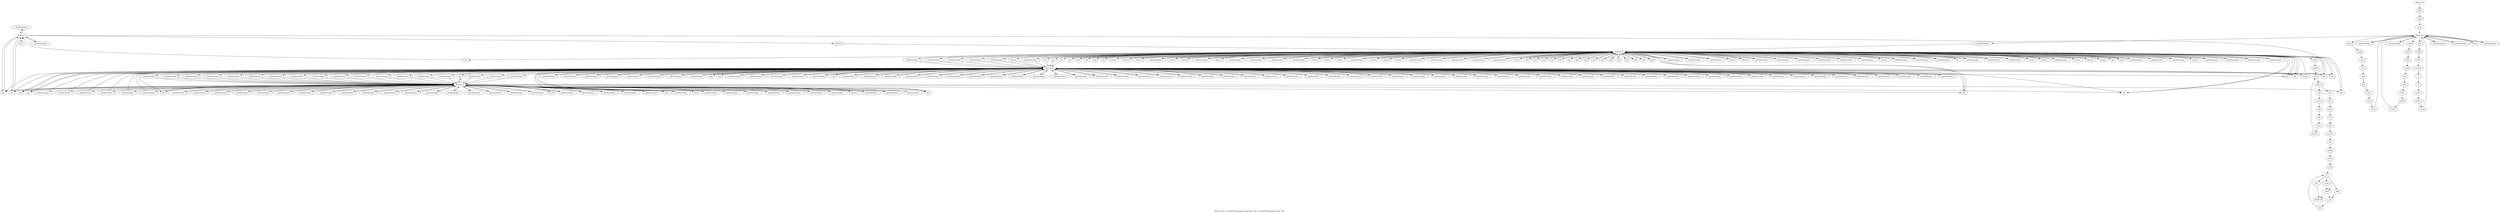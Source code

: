 digraph "DFG for 'file curve25519-donnabad.c line 854 to file curve25519-donnabad.c line 726 '  "{
label="DFG for 'file curve25519-donnabad.c line 854 to file curve25519-donnabad.c line 726 ' ";
node_7076[shape=octagon,style=solid,label="getelementptr"]
node_7307[shape=ellipse,style=dashed,label="Memory 3"]
"node_7076"->"node_7307"
node_7075[shape=octagon,style=solid,label="phi"]
"node_7075"->"node_7307"
node_7074[shape=octagon,style=solid,label="store"]
node_7377[shape=ellipse,style=dashed,label="Memory 5"]
"node_7074"->"node_7377"
node_7073[shape=octagon,style=solid,label="trunc"]
node_7072[shape=ellipse,style=solid,label="conv11"]
"node_7073"->"node_7072"
"node_7072"->"node_7074"
node_7071[shape=ellipse,style=dashed,label="Memory 6"]
node_7079[shape=octagon,style=solid,label="phi"]
"node_7071"->"node_7079"
node_7080[shape=octagon,style=solid,label="getelementptr"]
"node_7071"->"node_7080"
node_7082[shape=octagon,style=solid,label="phi"]
"node_7071"->"node_7082"
node_7085[shape=octagon,style=solid,label="getelementptr"]
"node_7071"->"node_7085"
node_7091[shape=octagon,style=solid,label="phi"]
"node_7071"->"node_7091"
node_7100[shape=octagon,style=solid,label="getelementptr"]
"node_7071"->"node_7100"
node_7147[shape=octagon,style=solid,label="getelementptr"]
"node_7071"->"node_7147"
node_7149[shape=octagon,style=solid,label="getelementptr"]
"node_7071"->"node_7149"
node_7323[shape=octagon,style=solid,label="phi"]
"node_7071"->"node_7323"
node_7324[shape=octagon,style=solid,label="getelementptr"]
"node_7071"->"node_7324"
node_7326[shape=octagon,style=solid,label="getelementptr"]
"node_7071"->"node_7326"
node_7329[shape=octagon,style=solid,label="getelementptr"]
"node_7071"->"node_7329"
node_7332[shape=octagon,style=solid,label="bitcast"]
"node_7071"->"node_7332"
node_7334[shape=octagon,style=solid,label="getelementptr"]
"node_7071"->"node_7334"
node_7335[shape=octagon,style=solid,label="getelementptr"]
"node_7071"->"node_7335"
node_7336[shape=octagon,style=solid,label="getelementptr"]
"node_7071"->"node_7336"
node_7337[shape=octagon,style=solid,label="getelementptr"]
"node_7071"->"node_7337"
node_7339[shape=octagon,style=solid,label="getelementptr"]
"node_7071"->"node_7339"
node_7340[shape=octagon,style=solid,label="getelementptr"]
"node_7071"->"node_7340"
node_7341[shape=octagon,style=solid,label="phi"]
"node_7071"->"node_7341"
node_7346[shape=octagon,style=solid,label="getelementptr"]
"node_7071"->"node_7346"
node_7349[shape=octagon,style=solid,label="getelementptr"]
"node_7071"->"node_7349"
node_7350[shape=octagon,style=solid,label="getelementptr"]
"node_7071"->"node_7350"
node_7352[shape=octagon,style=solid,label="phi"]
"node_7071"->"node_7352"
node_7374[shape=octagon,style=solid,label="phi"]
"node_7071"->"node_7374"
node_7381[shape=octagon,style=solid,label="phi"]
"node_7071"->"node_7381"
node_7382[shape=octagon,style=solid,label="phi"]
"node_7071"->"node_7382"
node_7168[shape=octagon,style=solid,label="getelementptr"]
"node_7071"->"node_7168"
node_7170[shape=octagon,style=solid,label="getelementptr"]
"node_7071"->"node_7170"
node_7173[shape=octagon,style=solid,label="getelementptr"]
"node_7071"->"node_7173"
node_7176[shape=octagon,style=solid,label="getelementptr"]
"node_7071"->"node_7176"
node_7177[shape=octagon,style=solid,label="getelementptr"]
"node_7071"->"node_7177"
node_7178[shape=octagon,style=solid,label="getelementptr"]
"node_7071"->"node_7178"
node_7180[shape=octagon,style=solid,label="getelementptr"]
"node_7071"->"node_7180"
node_7181[shape=octagon,style=solid,label="getelementptr"]
"node_7071"->"node_7181"
node_7183[shape=octagon,style=solid,label="getelementptr"]
"node_7071"->"node_7183"
node_7186[shape=octagon,style=solid,label="getelementptr"]
"node_7071"->"node_7186"
node_7196[shape=octagon,style=solid,label="getelementptr"]
"node_7071"->"node_7196"
node_7203[shape=octagon,style=solid,label="getelementptr"]
"node_7071"->"node_7203"
node_7205[shape=octagon,style=solid,label="getelementptr"]
"node_7071"->"node_7205"
node_7207[shape=octagon,style=solid,label="getelementptr"]
"node_7071"->"node_7207"
node_7216[shape=octagon,style=solid,label="getelementptr"]
"node_7071"->"node_7216"
node_7217[shape=octagon,style=solid,label="phi"]
"node_7071"->"node_7217"
node_7226[shape=octagon,style=solid,label="getelementptr"]
"node_7071"->"node_7226"
node_7228[shape=octagon,style=solid,label="getelementptr"]
"node_7071"->"node_7228"
node_7231[shape=octagon,style=solid,label="getelementptr"]
"node_7071"->"node_7231"
node_7238[shape=octagon,style=solid,label="getelementptr"]
"node_7071"->"node_7238"
node_7240[shape=octagon,style=solid,label="getelementptr"]
"node_7071"->"node_7240"
node_7243[shape=octagon,style=solid,label="getelementptr"]
"node_7071"->"node_7243"
node_7256[shape=octagon,style=solid,label="getelementptr"]
"node_7071"->"node_7256"
node_7269[shape=octagon,style=solid,label="phi"]
"node_7071"->"node_7269"
node_7271[shape=octagon,style=solid,label="getelementptr"]
"node_7071"->"node_7271"
node_7277[shape=octagon,style=solid,label="phi"]
"node_7071"->"node_7277"
node_7308[shape=octagon,style=solid,label="phi"]
"node_7071"->"node_7308"
node_7070[shape=ellipse,style=dashed,label="Memory 4"]
node_7077[shape=octagon,style=solid,label="getelementptr"]
"node_7070"->"node_7077"
node_7081[shape=octagon,style=solid,label="getelementptr"]
"node_7070"->"node_7081"
"node_7070"->"node_7082"
node_7083[shape=octagon,style=solid,label="getelementptr"]
"node_7070"->"node_7083"
node_7087[shape=octagon,style=solid,label="getelementptr"]
"node_7070"->"node_7087"
node_7089[shape=octagon,style=solid,label="phi"]
"node_7070"->"node_7089"
"node_7070"->"node_7091"
node_7094[shape=octagon,style=solid,label="getelementptr"]
"node_7070"->"node_7094"
node_7095[shape=octagon,style=solid,label="getelementptr"]
"node_7070"->"node_7095"
node_7096[shape=octagon,style=solid,label="getelementptr"]
"node_7070"->"node_7096"
node_7097[shape=octagon,style=solid,label="getelementptr"]
"node_7070"->"node_7097"
node_7098[shape=octagon,style=solid,label="getelementptr"]
"node_7070"->"node_7098"
node_7099[shape=octagon,style=solid,label="getelementptr"]
"node_7070"->"node_7099"
node_7148[shape=octagon,style=solid,label="getelementptr"]
"node_7070"->"node_7148"
"node_7070"->"node_7323"
node_7338[shape=octagon,style=solid,label="phi"]
"node_7070"->"node_7338"
"node_7070"->"node_7341"
"node_7070"->"node_7352"
"node_7070"->"node_7374"
node_7378[shape=octagon,style=solid,label="phi"]
"node_7070"->"node_7378"
node_7380[shape=octagon,style=solid,label="phi"]
"node_7070"->"node_7380"
"node_7070"->"node_7381"
"node_7070"->"node_7382"
node_7166[shape=octagon,style=solid,label="bitcast"]
"node_7070"->"node_7166"
node_7169[shape=octagon,style=solid,label="getelementptr"]
"node_7070"->"node_7169"
node_7171[shape=octagon,style=solid,label="getelementptr"]
"node_7070"->"node_7171"
node_7172[shape=octagon,style=solid,label="getelementptr"]
"node_7070"->"node_7172"
node_7174[shape=octagon,style=solid,label="getelementptr"]
"node_7070"->"node_7174"
node_7179[shape=octagon,style=solid,label="getelementptr"]
"node_7070"->"node_7179"
node_7182[shape=octagon,style=solid,label="getelementptr"]
"node_7070"->"node_7182"
node_7184[shape=octagon,style=solid,label="phi"]
"node_7070"->"node_7184"
node_7185[shape=octagon,style=solid,label="getelementptr"]
"node_7070"->"node_7185"
node_7187[shape=octagon,style=solid,label="getelementptr"]
"node_7070"->"node_7187"
node_7188[shape=octagon,style=solid,label="getelementptr"]
"node_7070"->"node_7188"
node_7189[shape=octagon,style=solid,label="getelementptr"]
"node_7070"->"node_7189"
node_7190[shape=octagon,style=solid,label="getelementptr"]
"node_7070"->"node_7190"
node_7191[shape=octagon,style=solid,label="getelementptr"]
"node_7070"->"node_7191"
node_7192[shape=octagon,style=solid,label="getelementptr"]
"node_7070"->"node_7192"
node_7193[shape=octagon,style=solid,label="getelementptr"]
"node_7070"->"node_7193"
node_7194[shape=octagon,style=solid,label="getelementptr"]
"node_7070"->"node_7194"
node_7195[shape=octagon,style=solid,label="getelementptr"]
"node_7070"->"node_7195"
node_7197[shape=octagon,style=solid,label="getelementptr"]
"node_7070"->"node_7197"
node_7198[shape=octagon,style=solid,label="getelementptr"]
"node_7070"->"node_7198"
node_7199[shape=octagon,style=solid,label="getelementptr"]
"node_7070"->"node_7199"
node_7200[shape=octagon,style=solid,label="getelementptr"]
"node_7070"->"node_7200"
node_7201[shape=octagon,style=solid,label="getelementptr"]
"node_7070"->"node_7201"
node_7202[shape=octagon,style=solid,label="getelementptr"]
"node_7070"->"node_7202"
node_7204[shape=octagon,style=solid,label="getelementptr"]
"node_7070"->"node_7204"
node_7206[shape=octagon,style=solid,label="getelementptr"]
"node_7070"->"node_7206"
node_7208[shape=octagon,style=solid,label="getelementptr"]
"node_7070"->"node_7208"
node_7209[shape=octagon,style=solid,label="getelementptr"]
"node_7070"->"node_7209"
node_7210[shape=octagon,style=solid,label="getelementptr"]
"node_7070"->"node_7210"
node_7211[shape=octagon,style=solid,label="getelementptr"]
"node_7070"->"node_7211"
node_7212[shape=octagon,style=solid,label="getelementptr"]
"node_7070"->"node_7212"
node_7213[shape=octagon,style=solid,label="getelementptr"]
"node_7070"->"node_7213"
node_7214[shape=octagon,style=solid,label="getelementptr"]
"node_7070"->"node_7214"
node_7215[shape=octagon,style=solid,label="getelementptr"]
"node_7070"->"node_7215"
node_7218[shape=octagon,style=solid,label="getelementptr"]
"node_7070"->"node_7218"
node_7219[shape=octagon,style=solid,label="getelementptr"]
"node_7070"->"node_7219"
node_7220[shape=octagon,style=solid,label="getelementptr"]
"node_7070"->"node_7220"
node_7221[shape=octagon,style=solid,label="getelementptr"]
"node_7070"->"node_7221"
node_7222[shape=octagon,style=solid,label="getelementptr"]
"node_7070"->"node_7222"
node_7223[shape=octagon,style=solid,label="getelementptr"]
"node_7070"->"node_7223"
node_7224[shape=octagon,style=solid,label="getelementptr"]
"node_7070"->"node_7224"
node_7225[shape=octagon,style=solid,label="getelementptr"]
"node_7070"->"node_7225"
node_7227[shape=octagon,style=solid,label="getelementptr"]
"node_7070"->"node_7227"
node_7230[shape=octagon,style=solid,label="getelementptr"]
"node_7070"->"node_7230"
node_7232[shape=octagon,style=solid,label="getelementptr"]
"node_7070"->"node_7232"
node_7233[shape=octagon,style=solid,label="getelementptr"]
"node_7070"->"node_7233"
node_7234[shape=octagon,style=solid,label="getelementptr"]
"node_7070"->"node_7234"
node_7235[shape=octagon,style=solid,label="getelementptr"]
"node_7070"->"node_7235"
node_7236[shape=octagon,style=solid,label="getelementptr"]
"node_7070"->"node_7236"
node_7237[shape=octagon,style=solid,label="getelementptr"]
"node_7070"->"node_7237"
node_7239[shape=octagon,style=solid,label="getelementptr"]
"node_7070"->"node_7239"
node_7242[shape=octagon,style=solid,label="getelementptr"]
"node_7070"->"node_7242"
node_7244[shape=octagon,style=solid,label="getelementptr"]
"node_7070"->"node_7244"
node_7245[shape=octagon,style=solid,label="getelementptr"]
"node_7070"->"node_7245"
node_7246[shape=octagon,style=solid,label="getelementptr"]
"node_7070"->"node_7246"
node_7247[shape=octagon,style=solid,label="getelementptr"]
"node_7070"->"node_7247"
node_7248[shape=octagon,style=solid,label="getelementptr"]
"node_7070"->"node_7248"
node_7249[shape=octagon,style=solid,label="getelementptr"]
"node_7070"->"node_7249"
node_7250[shape=octagon,style=solid,label="getelementptr"]
"node_7070"->"node_7250"
node_7251[shape=octagon,style=solid,label="getelementptr"]
"node_7070"->"node_7251"
node_7252[shape=octagon,style=solid,label="getelementptr"]
"node_7070"->"node_7252"
node_7253[shape=octagon,style=solid,label="getelementptr"]
"node_7070"->"node_7253"
node_7254[shape=octagon,style=solid,label="getelementptr"]
"node_7070"->"node_7254"
node_7255[shape=octagon,style=solid,label="getelementptr"]
"node_7070"->"node_7255"
node_7258[shape=octagon,style=solid,label="getelementptr"]
"node_7070"->"node_7258"
node_7259[shape=octagon,style=solid,label="getelementptr"]
"node_7070"->"node_7259"
node_7260[shape=octagon,style=solid,label="getelementptr"]
"node_7070"->"node_7260"
node_7261[shape=octagon,style=solid,label="getelementptr"]
"node_7070"->"node_7261"
node_7262[shape=octagon,style=solid,label="getelementptr"]
"node_7070"->"node_7262"
node_7263[shape=octagon,style=solid,label="getelementptr"]
"node_7070"->"node_7263"
node_7264[shape=octagon,style=solid,label="getelementptr"]
"node_7070"->"node_7264"
node_7265[shape=octagon,style=solid,label="getelementptr"]
"node_7070"->"node_7265"
node_7267[shape=octagon,style=solid,label="getelementptr"]
"node_7070"->"node_7267"
node_7268[shape=octagon,style=solid,label="getelementptr"]
"node_7070"->"node_7268"
node_7270[shape=octagon,style=solid,label="getelementptr"]
"node_7070"->"node_7270"
node_7275[shape=octagon,style=solid,label="phi"]
"node_7070"->"node_7275"
"node_7070"->"node_7277"
node_7310[shape=octagon,style=solid,label="phi"]
"node_7070"->"node_7310"
"node_7077"->"node_7070"
node_7078[shape=octagon,style=solid,label="getelementptr"]
"node_7078"->"node_7377"
"node_7079"->"node_7071"
"node_7080"->"node_7071"
"node_7081"->"node_7070"
"node_7082"->"node_7071"
"node_7083"->"node_7071"
node_7084[shape=octagon,style=solid,label="getelementptr"]
"node_7084"->"node_7307"
"node_7085"->"node_7070"
node_7086[shape=octagon,style=solid,label="phi"]
"node_7086"->"node_7307"
"node_7087"->"node_7071"
node_7088[shape=octagon,style=solid,label="phi"]
node_7102[shape=ellipse,style=dashed,label="Memory 8"]
"node_7088"->"node_7102"
"node_7089"->"node_7102"
node_7090[shape=octagon,style=solid,label="phi"]
"node_7090"->"node_7102"
"node_7091"->"node_7102"
node_7092[shape=octagon,style=solid,label="phi"]
"node_7092"->"node_7102"
node_7093[shape=octagon,style=solid,label="phi"]
"node_7093"->"node_7102"
"node_7094"->"node_7070"
"node_7095"->"node_7070"
"node_7096"->"node_7070"
"node_7097"->"node_7071"
"node_7098"->"node_7070"
"node_7099"->"node_7070"
"node_7100"->"node_7071"
node_7101[shape=octagon,style=solid,label="phi"]
"node_7101"->"node_7102"
"node_7102"->"node_7086"
"node_7102"->"node_7088"
"node_7102"->"node_7089"
"node_7102"->"node_7090"
"node_7102"->"node_7091"
"node_7102"->"node_7092"
"node_7102"->"node_7093"
"node_7102"->"node_7101"
node_7103[shape=octagon,style=solid,label="bitcast"]
"node_7102"->"node_7103"
node_7104[shape=octagon,style=solid,label="bitcast"]
"node_7102"->"node_7104"
node_7105[shape=octagon,style=solid,label="bitcast"]
"node_7102"->"node_7105"
node_7106[shape=octagon,style=solid,label="getelementptr"]
"node_7102"->"node_7106"
node_7107[shape=octagon,style=solid,label="bitcast"]
"node_7102"->"node_7107"
node_7108[shape=octagon,style=solid,label="bitcast"]
"node_7102"->"node_7108"
node_7109[shape=octagon,style=solid,label="getelementptr"]
"node_7102"->"node_7109"
node_7110[shape=octagon,style=solid,label="bitcast"]
"node_7102"->"node_7110"
node_7111[shape=octagon,style=solid,label="getelementptr"]
"node_7102"->"node_7111"
node_7112[shape=octagon,style=solid,label="getelementptr"]
"node_7102"->"node_7112"
node_7113[shape=octagon,style=solid,label="getelementptr"]
"node_7102"->"node_7113"
node_7114[shape=octagon,style=solid,label="getelementptr"]
"node_7102"->"node_7114"
node_7115[shape=octagon,style=solid,label="bitcast"]
"node_7102"->"node_7115"
node_7116[shape=octagon,style=solid,label="bitcast"]
"node_7102"->"node_7116"
node_7117[shape=octagon,style=solid,label="bitcast"]
"node_7102"->"node_7117"
node_7118[shape=octagon,style=solid,label="getelementptr"]
"node_7102"->"node_7118"
node_7119[shape=octagon,style=solid,label="bitcast"]
"node_7102"->"node_7119"
node_7120[shape=octagon,style=solid,label="bitcast"]
"node_7102"->"node_7120"
node_7121[shape=octagon,style=solid,label="bitcast"]
"node_7102"->"node_7121"
node_7122[shape=octagon,style=solid,label="getelementptr"]
"node_7102"->"node_7122"
node_7123[shape=octagon,style=solid,label="getelementptr"]
"node_7102"->"node_7123"
node_7124[shape=octagon,style=solid,label="getelementptr"]
"node_7102"->"node_7124"
node_7125[shape=octagon,style=solid,label="getelementptr"]
"node_7102"->"node_7125"
node_7126[shape=octagon,style=solid,label="getelementptr"]
"node_7102"->"node_7126"
node_7127[shape=octagon,style=solid,label="bitcast"]
"node_7102"->"node_7127"
node_7128[shape=octagon,style=solid,label="phi"]
"node_7102"->"node_7128"
node_7129[shape=octagon,style=solid,label="phi"]
"node_7102"->"node_7129"
node_7130[shape=octagon,style=solid,label="phi"]
"node_7102"->"node_7130"
node_7131[shape=octagon,style=solid,label="phi"]
"node_7102"->"node_7131"
node_7132[shape=octagon,style=solid,label="phi"]
"node_7102"->"node_7132"
node_7133[shape=octagon,style=solid,label="phi"]
"node_7102"->"node_7133"
node_7134[shape=octagon,style=solid,label="phi"]
"node_7102"->"node_7134"
node_7135[shape=octagon,style=solid,label="phi"]
"node_7102"->"node_7135"
node_7136[shape=octagon,style=solid,label="phi"]
"node_7102"->"node_7136"
node_7137[shape=octagon,style=solid,label="phi"]
"node_7102"->"node_7137"
node_7138[shape=octagon,style=solid,label="phi"]
"node_7102"->"node_7138"
node_7139[shape=octagon,style=solid,label="phi"]
"node_7102"->"node_7139"
node_7140[shape=octagon,style=solid,label="phi"]
"node_7102"->"node_7140"
node_7141[shape=octagon,style=solid,label="phi"]
"node_7102"->"node_7141"
node_7142[shape=octagon,style=solid,label="phi"]
"node_7102"->"node_7142"
node_7143[shape=octagon,style=solid,label="phi"]
"node_7102"->"node_7143"
node_7146[shape=octagon,style=solid,label="load"]
"node_7102"->"node_7146"
node_7314[shape=octagon,style=solid,label="getelementptr"]
"node_7102"->"node_7314"
node_7315[shape=octagon,style=solid,label="getelementptr"]
"node_7102"->"node_7315"
node_7316[shape=octagon,style=solid,label="getelementptr"]
"node_7102"->"node_7316"
node_7317[shape=octagon,style=solid,label="bitcast"]
"node_7102"->"node_7317"
node_7318[shape=octagon,style=solid,label="bitcast"]
"node_7102"->"node_7318"
node_7319[shape=octagon,style=solid,label="getelementptr"]
"node_7102"->"node_7319"
node_7320[shape=octagon,style=solid,label="getelementptr"]
"node_7102"->"node_7320"
node_7321[shape=octagon,style=solid,label="getelementptr"]
"node_7102"->"node_7321"
node_7322[shape=octagon,style=solid,label="getelementptr"]
"node_7102"->"node_7322"
node_7325[shape=octagon,style=solid,label="getelementptr"]
"node_7102"->"node_7325"
node_7327[shape=octagon,style=solid,label="getelementptr"]
"node_7102"->"node_7327"
node_7328[shape=octagon,style=solid,label="getelementptr"]
"node_7102"->"node_7328"
node_7330[shape=octagon,style=solid,label="getelementptr"]
"node_7102"->"node_7330"
node_7331[shape=octagon,style=solid,label="getelementptr"]
"node_7102"->"node_7331"
node_7333[shape=octagon,style=solid,label="bitcast"]
"node_7102"->"node_7333"
"node_7102"->"node_7338"
node_7342[shape=octagon,style=solid,label="getelementptr"]
"node_7102"->"node_7342"
node_7343[shape=octagon,style=solid,label="getelementptr"]
"node_7102"->"node_7343"
node_7344[shape=octagon,style=solid,label="bitcast"]
"node_7102"->"node_7344"
node_7345[shape=octagon,style=solid,label="getelementptr"]
"node_7102"->"node_7345"
node_7347[shape=octagon,style=solid,label="getelementptr"]
"node_7102"->"node_7347"
node_7348[shape=octagon,style=solid,label="getelementptr"]
"node_7102"->"node_7348"
node_7351[shape=octagon,style=solid,label="getelementptr"]
"node_7102"->"node_7351"
node_7353[shape=octagon,style=solid,label="phi"]
"node_7102"->"node_7353"
node_7354[shape=octagon,style=solid,label="getelementptr"]
"node_7102"->"node_7354"
node_7355[shape=octagon,style=solid,label="getelementptr"]
"node_7102"->"node_7355"
node_7356[shape=octagon,style=solid,label="getelementptr"]
"node_7102"->"node_7356"
node_7357[shape=octagon,style=solid,label="bitcast"]
"node_7102"->"node_7357"
node_7373[shape=octagon,style=solid,label="bitcast"]
"node_7102"->"node_7373"
"node_7102"->"node_7374"
node_7375[shape=octagon,style=solid,label="getelementptr"]
"node_7102"->"node_7375"
node_7376[shape=octagon,style=solid,label="bitcast"]
"node_7102"->"node_7376"
node_7165[shape=octagon,style=solid,label="bitcast"]
"node_7102"->"node_7165"
node_7167[shape=octagon,style=solid,label="bitcast"]
"node_7102"->"node_7167"
node_7175[shape=octagon,style=solid,label="phi"]
"node_7102"->"node_7175"
node_7229[shape=octagon,style=solid,label="phi"]
"node_7102"->"node_7229"
node_7257[shape=octagon,style=solid,label="phi"]
"node_7102"->"node_7257"
node_7266[shape=octagon,style=solid,label="phi"]
"node_7102"->"node_7266"
node_7272[shape=octagon,style=solid,label="phi"]
"node_7102"->"node_7272"
node_7273[shape=octagon,style=solid,label="getelementptr"]
"node_7102"->"node_7273"
node_7274[shape=octagon,style=solid,label="getelementptr"]
"node_7102"->"node_7274"
"node_7102"->"node_7275"
node_7276[shape=octagon,style=solid,label="getelementptr"]
"node_7102"->"node_7276"
node_7278[shape=octagon,style=solid,label="bitcast"]
"node_7102"->"node_7278"
"node_7102"->"node_7308"
node_7309[shape=octagon,style=solid,label="getelementptr"]
"node_7102"->"node_7309"
"node_7102"->"node_7310"
node_7311[shape=octagon,style=solid,label="getelementptr"]
"node_7102"->"node_7311"
node_7312[shape=octagon,style=solid,label="getelementptr"]
"node_7102"->"node_7312"
node_7313[shape=octagon,style=solid,label="getelementptr"]
"node_7102"->"node_7313"
"node_7103"->"node_7102"
"node_7104"->"node_7102"
"node_7105"->"node_7102"
"node_7106"->"node_7102"
"node_7107"->"node_7102"
"node_7108"->"node_7102"
"node_7109"->"node_7102"
"node_7110"->"node_7102"
"node_7111"->"node_7102"
"node_7112"->"node_7102"
"node_7113"->"node_7102"
"node_7114"->"node_7102"
"node_7115"->"node_7102"
"node_7116"->"node_7102"
"node_7117"->"node_7102"
"node_7118"->"node_7102"
"node_7119"->"node_7102"
"node_7120"->"node_7102"
"node_7121"->"node_7102"
"node_7122"->"node_7102"
"node_7123"->"node_7102"
"node_7124"->"node_7102"
"node_7125"->"node_7102"
"node_7126"->"node_7102"
"node_7127"->"node_7102"
"node_7128"->"node_7102"
"node_7129"->"node_7102"
"node_7130"->"node_7102"
"node_7131"->"node_7102"
"node_7132"->"node_7102"
"node_7133"->"node_7102"
"node_7134"->"node_7102"
"node_7135"->"node_7102"
"node_7136"->"node_7102"
"node_7137"->"node_7102"
"node_7138"->"node_7102"
"node_7139"->"node_7102"
"node_7140"->"node_7102"
"node_7141"->"node_7102"
"node_7142"->"node_7102"
"node_7143"->"node_7102"
node_7144[shape=octagon,style=solid,label="getelementptr"]
"node_7144"->"node_7102"
node_7145[shape=ellipse,style=solid,label="tmp23"]
node_7151[shape=octagon,style=solid,label="phi"]
"node_7145"->"node_7151"
"node_7146"->"node_7145"
"node_7147"->"node_7071"
"node_7148"->"node_7070"
"node_7149"->"node_7071"
node_7150[shape=ellipse,style=solid,label="byte.0"]
node_7157[shape=octagon,style=solid,label="zext"]
"node_7150"->"node_7157"
node_7159[shape=octagon,style=solid,label="zext"]
"node_7150"->"node_7159"
"node_7314"->"node_7102"
"node_7315"->"node_7102"
"node_7316"->"node_7102"
"node_7317"->"node_7102"
"node_7318"->"node_7102"
"node_7319"->"node_7102"
"node_7320"->"node_7102"
"node_7321"->"node_7102"
"node_7322"->"node_7102"
"node_7323"->"node_7307"
"node_7324"->"node_7071"
"node_7325"->"node_7070"
"node_7326"->"node_7071"
"node_7327"->"node_7070"
"node_7328"->"node_7070"
"node_7329"->"node_7071"
"node_7330"->"node_7070"
"node_7331"->"node_7070"
"node_7332"->"node_7071"
"node_7333"->"node_7070"
"node_7334"->"node_7071"
"node_7335"->"node_7071"
"node_7336"->"node_7071"
"node_7337"->"node_7071"
"node_7338"->"node_7102"
"node_7339"->"node_7071"
"node_7340"->"node_7071"
"node_7341"->"node_7070"
"node_7342"->"node_7102"
"node_7343"->"node_7102"
"node_7344"->"node_7102"
"node_7345"->"node_7102"
"node_7346"->"node_7071"
"node_7347"->"node_7102"
"node_7348"->"node_7102"
"node_7349"->"node_7071"
"node_7350"->"node_7071"
"node_7351"->"node_7070"
"node_7352"->"node_7070"
"node_7353"->"node_7102"
"node_7354"->"node_7102"
"node_7355"->"node_7102"
"node_7356"->"node_7102"
"node_7357"->"node_7102"
node_7358[shape=ellipse,style=dashed,label="Memory 0"]
node_7360[shape=octagon,style=solid,label="load"]
"node_7358"->"node_7360"
node_7359[shape=ellipse,style=solid,label="tmp3"]
node_7279[shape=octagon,style=solid,label="store"]
"node_7359"->"node_7279"
"node_7360"->"node_7359"
node_7361[shape=octagon,style=solid,label="getelementptr"]
"node_7361"->"node_7377"
node_7362[shape=ellipse,style=solid,label="cmp"]
node_7365[shape=ellipse,style=solid,label="i.0"]
"node_7362"->"node_7365" [style=dashed]
node_7369[shape=ellipse,style=solid,label="cmp1"]
"node_7362"->"node_7369" [style=dashed]
node_7363[shape=octagon,style=solid,label="icmp"]
"node_7363"->"node_7362"
node_7364[shape=ellipse,style=solid,label="iswap"]
"node_7364"->"node_7363"
node_7368[shape=octagon,style=solid,label="add"]
"node_7365"->"node_7368"
node_7370[shape=octagon,style=solid,label="icmp"]
"node_7365"->"node_7370"
node_7372[shape=octagon,style=solid,label="zext"]
"node_7365"->"node_7372"
node_7366[shape=octagon,style=solid,label="phi"]
"node_7366"->"node_7365"
node_7367[shape=ellipse,style=solid,label="inc"]
"node_7367"->"node_7366"
"node_7368"->"node_7367"
"node_7369"->"node_7367" [style=dashed]
node_7371[shape=ellipse,style=solid,label="idxprom7"]
"node_7369"->"node_7371" [style=dashed]
"node_7370"->"node_7369"
"node_7372"->"node_7371"
"node_7373"->"node_7102"
"node_7374"->"node_7102"
"node_7375"->"node_7102"
"node_7376"->"node_7102"
"node_7377"->"node_7078"
"node_7377"->"node_7144"
"node_7377"->"node_7361"
node_7379[shape=octagon,style=solid,label="phi"]
"node_7377"->"node_7379"
node_7280[shape=octagon,style=solid,label="getelementptr"]
"node_7377"->"node_7280"
node_7282[shape=octagon,style=solid,label="load"]
"node_7377"->"node_7282"
node_7290[shape=octagon,style=solid,label="getelementptr"]
"node_7377"->"node_7290"
node_7292[shape=octagon,style=solid,label="load"]
"node_7377"->"node_7292"
node_7300[shape=octagon,style=solid,label="getelementptr"]
"node_7377"->"node_7300"
node_7302[shape=octagon,style=solid,label="load"]
"node_7377"->"node_7302"
"node_7378"->"node_7070"
"node_7379"->"node_7377"
"node_7380"->"node_7070"
"node_7381"->"node_7307"
"node_7382"->"node_7070"
"node_7151"->"node_7150"
node_7152[shape=ellipse,style=solid,label="conv13"]
"node_7152"->"node_7151"
node_7153[shape=octagon,style=solid,label="trunc"]
"node_7153"->"node_7152"
node_7154[shape=ellipse,style=solid,label="shl"]
"node_7154"->"node_7153"
node_7155[shape=octagon,style=solid,label="shl"]
"node_7155"->"node_7154"
node_7156[shape=ellipse,style=solid,label="conv12"]
"node_7156"->"node_7155"
"node_7157"->"node_7156"
node_7158[shape=ellipse,style=solid,label="conv"]
node_7161[shape=octagon,style=solid,label="ashr"]
"node_7158"->"node_7161"
"node_7159"->"node_7158"
node_7160[shape=ellipse,style=solid,label="shr"]
node_7163[shape=octagon,style=solid,label="sext"]
"node_7160"->"node_7163"
"node_7161"->"node_7160"
node_7162[shape=ellipse,style=solid,label="conv11"]
node_7241[shape=octagon,style=solid,label="phi"]
"node_7162"->"node_7241"
"node_7163"->"node_7162"
node_7164[shape=octagon,style=solid,label="bitcast"]
"node_7164"->"node_7102"
"node_7165"->"node_7102"
"node_7166"->"node_7102"
"node_7167"->"node_7102"
"node_7168"->"node_7071"
"node_7169"->"node_7070"
"node_7170"->"node_7071"
"node_7171"->"node_7070"
"node_7172"->"node_7071"
"node_7173"->"node_7071"
"node_7174"->"node_7070"
"node_7175"->"node_7070"
"node_7176"->"node_7071"
"node_7177"->"node_7071"
"node_7178"->"node_7071"
"node_7179"->"node_7070"
"node_7180"->"node_7070"
"node_7181"->"node_7071"
"node_7182"->"node_7070"
"node_7183"->"node_7071"
"node_7184"->"node_7070"
"node_7185"->"node_7070"
"node_7186"->"node_7070"
"node_7187"->"node_7070"
"node_7188"->"node_7071"
"node_7189"->"node_7070"
"node_7190"->"node_7071"
"node_7191"->"node_7070"
"node_7192"->"node_7071"
"node_7193"->"node_7070"
"node_7194"->"node_7071"
"node_7195"->"node_7070"
"node_7196"->"node_7070"
"node_7197"->"node_7070"
"node_7198"->"node_7071"
"node_7199"->"node_7070"
"node_7200"->"node_7071"
"node_7201"->"node_7070"
"node_7202"->"node_7071"
"node_7203"->"node_7071"
"node_7204"->"node_7070"
"node_7205"->"node_7071"
"node_7206"->"node_7070"
"node_7207"->"node_7070"
"node_7208"->"node_7070"
"node_7209"->"node_7071"
"node_7210"->"node_7070"
"node_7211"->"node_7071"
"node_7212"->"node_7070"
"node_7213"->"node_7071"
"node_7214"->"node_7070"
"node_7215"->"node_7070"
"node_7216"->"node_7071"
"node_7217"->"node_7071"
"node_7218"->"node_7070"
"node_7219"->"node_7070"
"node_7220"->"node_7070"
"node_7221"->"node_7071"
"node_7222"->"node_7070"
"node_7223"->"node_7070"
"node_7224"->"node_7070"
"node_7225"->"node_7071"
"node_7226"->"node_7071"
"node_7227"->"node_7070"
"node_7228"->"node_7071"
"node_7229"->"node_7102"
"node_7230"->"node_7070"
"node_7231"->"node_7070"
"node_7232"->"node_7070"
"node_7233"->"node_7070"
"node_7234"->"node_7070"
"node_7235"->"node_7071"
"node_7236"->"node_7070"
"node_7237"->"node_7070"
"node_7238"->"node_7071"
"node_7239"->"node_7070"
"node_7240"->"node_7071"
"node_7241"->"node_7364"
"node_7242"->"node_7070"
"node_7243"->"node_7070"
"node_7244"->"node_7070"
"node_7245"->"node_7071"
"node_7246"->"node_7070"
"node_7247"->"node_7070"
"node_7248"->"node_7070"
"node_7249"->"node_7070"
"node_7250"->"node_7070"
"node_7251"->"node_7070"
"node_7252"->"node_7070"
"node_7253"->"node_7070"
"node_7254"->"node_7070"
"node_7255"->"node_7070"
"node_7256"->"node_7071"
"node_7257"->"node_7070"
"node_7258"->"node_7070"
"node_7259"->"node_7070"
"node_7260"->"node_7070"
"node_7261"->"node_7070"
"node_7262"->"node_7070"
"node_7263"->"node_7070"
"node_7264"->"node_7070"
"node_7265"->"node_7070"
"node_7266"->"node_7102"
"node_7267"->"node_7070"
"node_7268"->"node_7070"
"node_7269"->"node_7071"
"node_7270"->"node_7070"
"node_7271"->"node_7071"
"node_7272"->"node_7070"
"node_7273"->"node_7102"
"node_7274"->"node_7102"
"node_7275"->"node_7102"
"node_7276"->"node_7102"
"node_7277"->"node_7071"
"node_7278"->"node_7102"
"node_7279"->"node_7377"
"node_7280"->"node_7377"
node_7281[shape=ellipse,style=solid,label="tmp6"]
node_7284[shape=octagon,style=solid,label="zext"]
"node_7281"->"node_7284"
"node_7282"->"node_7281"
node_7283[shape=ellipse,style=solid,label="conv"]
node_7286[shape=octagon,style=solid,label="and"]
"node_7283"->"node_7286"
"node_7284"->"node_7283"
node_7285[shape=ellipse,style=solid,label="and"]
node_7288[shape=octagon,style=solid,label="trunc"]
"node_7285"->"node_7288"
"node_7286"->"node_7285"
node_7287[shape=ellipse,style=solid,label="conv4"]
node_7289[shape=octagon,style=solid,label="store"]
"node_7287"->"node_7289"
"node_7288"->"node_7287"
"node_7289"->"node_7377"
"node_7290"->"node_7377"
node_7291[shape=ellipse,style=solid,label="tmp7"]
node_7294[shape=octagon,style=solid,label="zext"]
"node_7291"->"node_7294"
"node_7292"->"node_7291"
node_7293[shape=ellipse,style=solid,label="conv6"]
node_7296[shape=octagon,style=solid,label="and"]
"node_7293"->"node_7296"
"node_7294"->"node_7293"
node_7295[shape=ellipse,style=solid,label="and7"]
node_7298[shape=octagon,style=solid,label="trunc"]
"node_7295"->"node_7298"
"node_7296"->"node_7295"
node_7297[shape=ellipse,style=solid,label="conv8"]
node_7299[shape=octagon,style=solid,label="store"]
"node_7297"->"node_7299"
"node_7298"->"node_7297"
"node_7299"->"node_7377"
"node_7300"->"node_7377"
node_7301[shape=ellipse,style=solid,label="tmp8"]
node_7304[shape=octagon,style=solid,label="zext"]
"node_7301"->"node_7304"
"node_7302"->"node_7301"
node_7303[shape=ellipse,style=solid,label="conv10"]
node_7306[shape=octagon,style=solid,label="or"]
"node_7303"->"node_7306"
"node_7304"->"node_7303"
node_7305[shape=ellipse,style=solid,label="or"]
"node_7305"->"node_7073"
"node_7306"->"node_7305"
"node_7307"->"node_7076"
"node_7307"->"node_7075"
"node_7307"->"node_7084"
"node_7307"->"node_7089"
"node_7307"->"node_7323"
"node_7307"->"node_7381"
"node_7307"->"node_7164"
"node_7308"->"node_7102"
"node_7309"->"node_7102"
"node_7310"->"node_7102"
"node_7311"->"node_7102"
"node_7312"->"node_7102"
"node_7313"->"node_7102"
}

